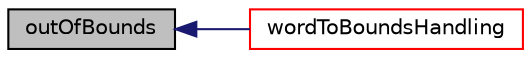 digraph "outOfBounds"
{
  bgcolor="transparent";
  edge [fontname="Helvetica",fontsize="10",labelfontname="Helvetica",labelfontsize="10"];
  node [fontname="Helvetica",fontsize="10",shape=record];
  rankdir="LR";
  Node1617 [label="outOfBounds",height=0.2,width=0.4,color="black", fillcolor="grey75", style="filled", fontcolor="black"];
  Node1617 -> Node1618 [dir="back",color="midnightblue",fontsize="10",style="solid",fontname="Helvetica"];
  Node1618 [label="wordToBoundsHandling",height=0.2,width=0.4,color="red",URL="$a28833.html#aa0447e47724a39359f6d2442b04431ec",tooltip="Return the out-of-bounds handling as an enumeration. "];
}
